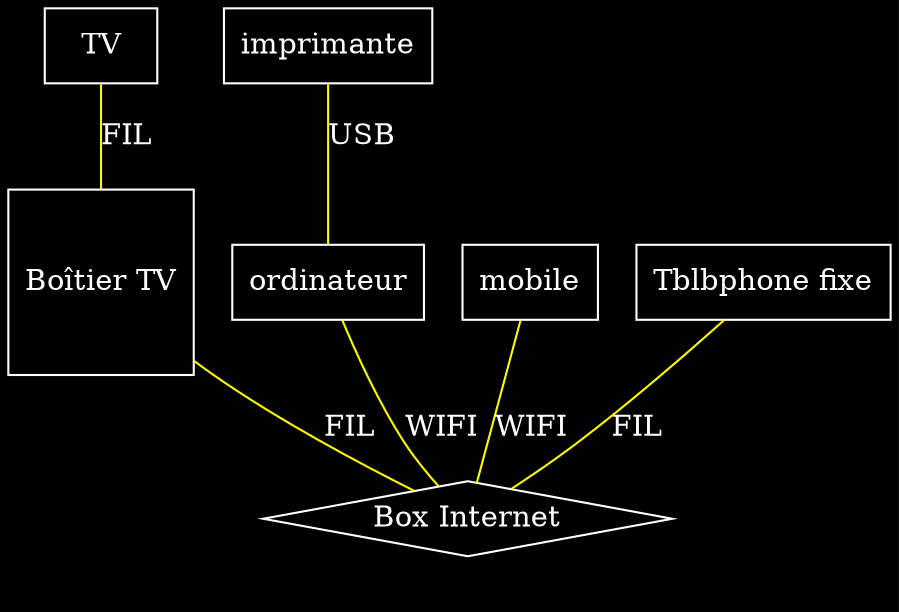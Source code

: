 graph {
    bgcolor=black;
    node [color=white, fontcolor=white ] 
    edge [color=yellow, fontcolor=white ] 
    label = "Réseau domestique";
    box [ label = "Box Internet", shape = diamond ];
    boxtv [ label = "Boîtier TV", shape = square,  ];
    tv [ label = "TV", shape = box ];
    ordinateur [ shape = box ];
    imprimante [ shape = box ];
    mobile [ shape = rectangle ];
    tel [ label = "Tblbphone fixe", shape = rectangle ];
    ordinateur -- box [ label = "WIFI" ];
    mobile -- box [ label = "WIFI" ];
    tel -- box [ label = "FIL" ];
    boxtv -- box [ label = "FIL" ];
    tv -- boxtv [ label = "FIL" ];
    imprimante -- ordinateur [ label = "USB" ];
}

